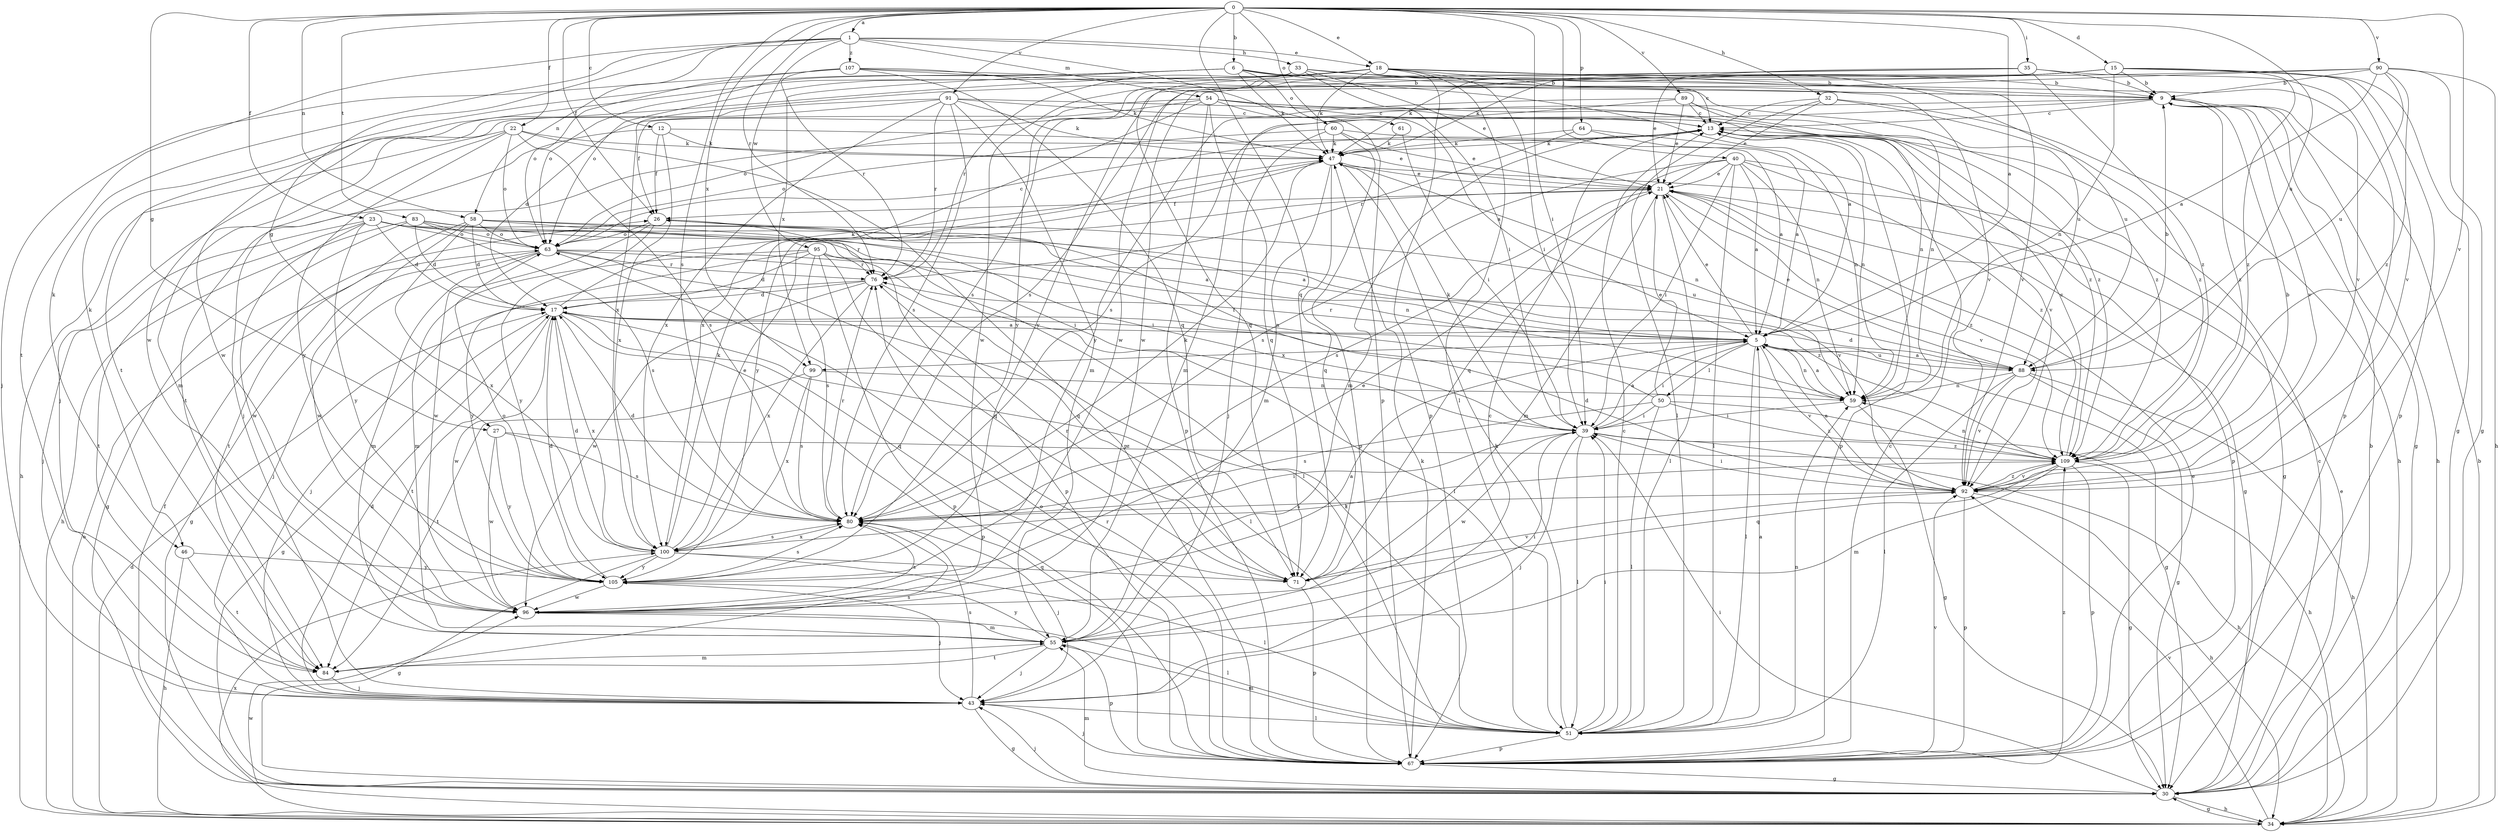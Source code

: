 strict digraph  {
0;
1;
5;
6;
9;
12;
13;
15;
17;
18;
21;
22;
23;
26;
27;
30;
32;
33;
34;
35;
39;
40;
43;
46;
47;
50;
51;
54;
55;
58;
59;
60;
61;
63;
64;
67;
71;
76;
80;
83;
84;
88;
89;
90;
91;
92;
95;
96;
99;
100;
105;
107;
109;
0 -> 1  [label=a];
0 -> 5  [label=a];
0 -> 6  [label=b];
0 -> 12  [label=c];
0 -> 15  [label=d];
0 -> 18  [label=e];
0 -> 22  [label=f];
0 -> 23  [label=f];
0 -> 26  [label=f];
0 -> 27  [label=g];
0 -> 32  [label=h];
0 -> 35  [label=i];
0 -> 39  [label=i];
0 -> 40  [label=j];
0 -> 58  [label=n];
0 -> 60  [label=o];
0 -> 64  [label=p];
0 -> 71  [label=q];
0 -> 76  [label=r];
0 -> 80  [label=s];
0 -> 83  [label=t];
0 -> 88  [label=u];
0 -> 89  [label=v];
0 -> 90  [label=v];
0 -> 91  [label=v];
0 -> 92  [label=v];
0 -> 99  [label=x];
1 -> 18  [label=e];
1 -> 27  [label=g];
1 -> 33  [label=h];
1 -> 46  [label=k];
1 -> 54  [label=m];
1 -> 58  [label=n];
1 -> 67  [label=p];
1 -> 84  [label=t];
1 -> 95  [label=w];
1 -> 107  [label=z];
5 -> 21  [label=e];
5 -> 30  [label=g];
5 -> 39  [label=i];
5 -> 50  [label=l];
5 -> 51  [label=l];
5 -> 59  [label=n];
5 -> 76  [label=r];
5 -> 88  [label=u];
5 -> 92  [label=v];
5 -> 99  [label=x];
6 -> 5  [label=a];
6 -> 9  [label=b];
6 -> 46  [label=k];
6 -> 47  [label=k];
6 -> 61  [label=o];
6 -> 63  [label=o];
6 -> 92  [label=v];
6 -> 99  [label=x];
9 -> 13  [label=c];
9 -> 30  [label=g];
9 -> 34  [label=h];
9 -> 63  [label=o];
9 -> 80  [label=s];
9 -> 92  [label=v];
9 -> 109  [label=z];
12 -> 21  [label=e];
12 -> 26  [label=f];
12 -> 43  [label=j];
12 -> 47  [label=k];
12 -> 100  [label=x];
13 -> 47  [label=k];
13 -> 55  [label=m];
13 -> 59  [label=n];
13 -> 67  [label=p];
13 -> 84  [label=t];
13 -> 92  [label=v];
15 -> 9  [label=b];
15 -> 30  [label=g];
15 -> 47  [label=k];
15 -> 59  [label=n];
15 -> 67  [label=p];
15 -> 80  [label=s];
15 -> 92  [label=v];
15 -> 96  [label=w];
15 -> 105  [label=y];
15 -> 109  [label=z];
17 -> 5  [label=a];
17 -> 30  [label=g];
17 -> 47  [label=k];
17 -> 51  [label=l];
17 -> 67  [label=p];
17 -> 71  [label=q];
17 -> 84  [label=t];
17 -> 96  [label=w];
17 -> 100  [label=x];
18 -> 9  [label=b];
18 -> 13  [label=c];
18 -> 39  [label=i];
18 -> 47  [label=k];
18 -> 51  [label=l];
18 -> 67  [label=p];
18 -> 76  [label=r];
18 -> 84  [label=t];
18 -> 92  [label=v];
18 -> 96  [label=w];
21 -> 26  [label=f];
21 -> 30  [label=g];
21 -> 51  [label=l];
21 -> 55  [label=m];
21 -> 80  [label=s];
21 -> 92  [label=v];
21 -> 109  [label=z];
22 -> 34  [label=h];
22 -> 47  [label=k];
22 -> 55  [label=m];
22 -> 63  [label=o];
22 -> 67  [label=p];
22 -> 80  [label=s];
22 -> 105  [label=y];
23 -> 5  [label=a];
23 -> 17  [label=d];
23 -> 43  [label=j];
23 -> 59  [label=n];
23 -> 63  [label=o];
23 -> 84  [label=t];
23 -> 92  [label=v];
23 -> 96  [label=w];
23 -> 105  [label=y];
26 -> 63  [label=o];
26 -> 76  [label=r];
26 -> 88  [label=u];
26 -> 96  [label=w];
26 -> 105  [label=y];
27 -> 80  [label=s];
27 -> 96  [label=w];
27 -> 105  [label=y];
27 -> 109  [label=z];
30 -> 9  [label=b];
30 -> 13  [label=c];
30 -> 21  [label=e];
30 -> 26  [label=f];
30 -> 34  [label=h];
30 -> 39  [label=i];
30 -> 43  [label=j];
30 -> 55  [label=m];
32 -> 13  [label=c];
32 -> 21  [label=e];
32 -> 34  [label=h];
32 -> 51  [label=l];
32 -> 109  [label=z];
33 -> 9  [label=b];
33 -> 21  [label=e];
33 -> 39  [label=i];
33 -> 63  [label=o];
33 -> 71  [label=q];
33 -> 88  [label=u];
33 -> 92  [label=v];
33 -> 96  [label=w];
33 -> 100  [label=x];
34 -> 9  [label=b];
34 -> 17  [label=d];
34 -> 30  [label=g];
34 -> 63  [label=o];
34 -> 92  [label=v];
34 -> 96  [label=w];
34 -> 100  [label=x];
35 -> 9  [label=b];
35 -> 21  [label=e];
35 -> 47  [label=k];
35 -> 67  [label=p];
35 -> 105  [label=y];
35 -> 109  [label=z];
39 -> 5  [label=a];
39 -> 34  [label=h];
39 -> 43  [label=j];
39 -> 47  [label=k];
39 -> 51  [label=l];
39 -> 96  [label=w];
39 -> 109  [label=z];
40 -> 5  [label=a];
40 -> 21  [label=e];
40 -> 39  [label=i];
40 -> 51  [label=l];
40 -> 59  [label=n];
40 -> 67  [label=p];
40 -> 71  [label=q];
40 -> 80  [label=s];
40 -> 109  [label=z];
43 -> 13  [label=c];
43 -> 17  [label=d];
43 -> 30  [label=g];
43 -> 51  [label=l];
43 -> 80  [label=s];
46 -> 34  [label=h];
46 -> 84  [label=t];
46 -> 105  [label=y];
47 -> 21  [label=e];
47 -> 30  [label=g];
47 -> 55  [label=m];
47 -> 59  [label=n];
47 -> 71  [label=q];
47 -> 105  [label=y];
50 -> 21  [label=e];
50 -> 26  [label=f];
50 -> 34  [label=h];
50 -> 39  [label=i];
50 -> 51  [label=l];
50 -> 80  [label=s];
50 -> 109  [label=z];
51 -> 5  [label=a];
51 -> 13  [label=c];
51 -> 39  [label=i];
51 -> 47  [label=k];
51 -> 55  [label=m];
51 -> 59  [label=n];
51 -> 67  [label=p];
54 -> 5  [label=a];
54 -> 13  [label=c];
54 -> 17  [label=d];
54 -> 26  [label=f];
54 -> 59  [label=n];
54 -> 67  [label=p];
54 -> 71  [label=q];
54 -> 100  [label=x];
54 -> 109  [label=z];
55 -> 39  [label=i];
55 -> 43  [label=j];
55 -> 67  [label=p];
55 -> 84  [label=t];
55 -> 105  [label=y];
58 -> 5  [label=a];
58 -> 17  [label=d];
58 -> 39  [label=i];
58 -> 51  [label=l];
58 -> 63  [label=o];
58 -> 84  [label=t];
58 -> 96  [label=w];
58 -> 100  [label=x];
59 -> 5  [label=a];
59 -> 30  [label=g];
59 -> 39  [label=i];
60 -> 5  [label=a];
60 -> 21  [label=e];
60 -> 43  [label=j];
60 -> 47  [label=k];
60 -> 63  [label=o];
60 -> 67  [label=p];
61 -> 39  [label=i];
61 -> 47  [label=k];
63 -> 13  [label=c];
63 -> 30  [label=g];
63 -> 43  [label=j];
63 -> 51  [label=l];
63 -> 55  [label=m];
63 -> 59  [label=n];
63 -> 71  [label=q];
63 -> 76  [label=r];
64 -> 5  [label=a];
64 -> 47  [label=k];
64 -> 59  [label=n];
64 -> 76  [label=r];
67 -> 13  [label=c];
67 -> 21  [label=e];
67 -> 30  [label=g];
67 -> 43  [label=j];
67 -> 47  [label=k];
67 -> 63  [label=o];
67 -> 76  [label=r];
67 -> 92  [label=v];
67 -> 109  [label=z];
71 -> 67  [label=p];
71 -> 76  [label=r];
71 -> 92  [label=v];
76 -> 17  [label=d];
76 -> 43  [label=j];
76 -> 51  [label=l];
76 -> 96  [label=w];
76 -> 100  [label=x];
80 -> 17  [label=d];
80 -> 39  [label=i];
80 -> 43  [label=j];
80 -> 47  [label=k];
80 -> 76  [label=r];
80 -> 100  [label=x];
83 -> 17  [label=d];
83 -> 30  [label=g];
83 -> 34  [label=h];
83 -> 39  [label=i];
83 -> 63  [label=o];
83 -> 67  [label=p];
83 -> 80  [label=s];
84 -> 43  [label=j];
84 -> 55  [label=m];
84 -> 80  [label=s];
88 -> 5  [label=a];
88 -> 9  [label=b];
88 -> 17  [label=d];
88 -> 21  [label=e];
88 -> 30  [label=g];
88 -> 34  [label=h];
88 -> 51  [label=l];
88 -> 59  [label=n];
88 -> 92  [label=v];
89 -> 13  [label=c];
89 -> 21  [label=e];
89 -> 55  [label=m];
89 -> 59  [label=n];
89 -> 105  [label=y];
89 -> 109  [label=z];
90 -> 5  [label=a];
90 -> 9  [label=b];
90 -> 30  [label=g];
90 -> 34  [label=h];
90 -> 80  [label=s];
90 -> 88  [label=u];
90 -> 96  [label=w];
90 -> 109  [label=z];
91 -> 13  [label=c];
91 -> 43  [label=j];
91 -> 47  [label=k];
91 -> 55  [label=m];
91 -> 76  [label=r];
91 -> 80  [label=s];
91 -> 96  [label=w];
91 -> 100  [label=x];
91 -> 109  [label=z];
92 -> 5  [label=a];
92 -> 9  [label=b];
92 -> 17  [label=d];
92 -> 34  [label=h];
92 -> 39  [label=i];
92 -> 67  [label=p];
92 -> 80  [label=s];
92 -> 109  [label=z];
95 -> 17  [label=d];
95 -> 55  [label=m];
95 -> 67  [label=p];
95 -> 71  [label=q];
95 -> 76  [label=r];
95 -> 80  [label=s];
95 -> 105  [label=y];
95 -> 109  [label=z];
96 -> 5  [label=a];
96 -> 51  [label=l];
96 -> 55  [label=m];
96 -> 80  [label=s];
99 -> 59  [label=n];
99 -> 80  [label=s];
99 -> 84  [label=t];
99 -> 100  [label=x];
100 -> 17  [label=d];
100 -> 21  [label=e];
100 -> 30  [label=g];
100 -> 47  [label=k];
100 -> 51  [label=l];
100 -> 71  [label=q];
100 -> 80  [label=s];
100 -> 105  [label=y];
100 -> 109  [label=z];
105 -> 17  [label=d];
105 -> 21  [label=e];
105 -> 43  [label=j];
105 -> 63  [label=o];
105 -> 80  [label=s];
105 -> 96  [label=w];
107 -> 9  [label=b];
107 -> 43  [label=j];
107 -> 47  [label=k];
107 -> 63  [label=o];
107 -> 71  [label=q];
107 -> 76  [label=r];
107 -> 88  [label=u];
109 -> 13  [label=c];
109 -> 30  [label=g];
109 -> 55  [label=m];
109 -> 59  [label=n];
109 -> 67  [label=p];
109 -> 71  [label=q];
109 -> 92  [label=v];
}

